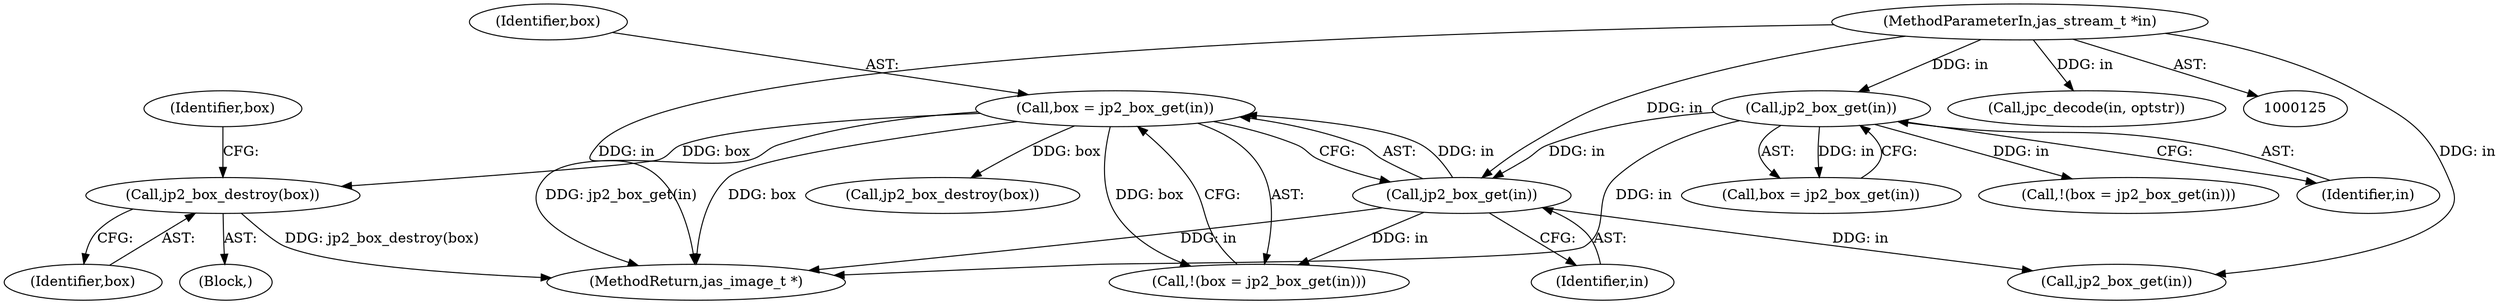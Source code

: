 digraph "0_jasper_d42b2388f7f8e0332c846675133acea151fc557a_33@pointer" {
"1000220" [label="(Call,jp2_box_destroy(box))"];
"1000204" [label="(Call,box = jp2_box_get(in))"];
"1000206" [label="(Call,jp2_box_get(in))"];
"1000167" [label="(Call,jp2_box_get(in))"];
"1000126" [label="(MethodParameterIn,jas_stream_t *in)"];
"1000220" [label="(Call,jp2_box_destroy(box))"];
"1000205" [label="(Identifier,box)"];
"1000221" [label="(Identifier,box)"];
"1000377" [label="(Call,jpc_decode(in, optstr))"];
"1000126" [label="(MethodParameterIn,jas_stream_t *in)"];
"1000231" [label="(Call,jp2_box_get(in))"];
"1000167" [label="(Call,jp2_box_get(in))"];
"1000164" [label="(Call,!(box = jp2_box_get(in)))"];
"1000223" [label="(Identifier,box)"];
"1001265" [label="(MethodReturn,jas_image_t *)"];
"1000128" [label="(Block,)"];
"1000168" [label="(Identifier,in)"];
"1000203" [label="(Call,!(box = jp2_box_get(in)))"];
"1000165" [label="(Call,box = jp2_box_get(in))"];
"1000206" [label="(Call,jp2_box_get(in))"];
"1000204" [label="(Call,box = jp2_box_get(in))"];
"1000207" [label="(Identifier,in)"];
"1001256" [label="(Call,jp2_box_destroy(box))"];
"1000220" -> "1000128"  [label="AST: "];
"1000220" -> "1000221"  [label="CFG: "];
"1000221" -> "1000220"  [label="AST: "];
"1000223" -> "1000220"  [label="CFG: "];
"1000220" -> "1001265"  [label="DDG: jp2_box_destroy(box)"];
"1000204" -> "1000220"  [label="DDG: box"];
"1000204" -> "1000203"  [label="AST: "];
"1000204" -> "1000206"  [label="CFG: "];
"1000205" -> "1000204"  [label="AST: "];
"1000206" -> "1000204"  [label="AST: "];
"1000203" -> "1000204"  [label="CFG: "];
"1000204" -> "1001265"  [label="DDG: jp2_box_get(in)"];
"1000204" -> "1001265"  [label="DDG: box"];
"1000204" -> "1000203"  [label="DDG: box"];
"1000206" -> "1000204"  [label="DDG: in"];
"1000204" -> "1001256"  [label="DDG: box"];
"1000206" -> "1000207"  [label="CFG: "];
"1000207" -> "1000206"  [label="AST: "];
"1000206" -> "1001265"  [label="DDG: in"];
"1000206" -> "1000203"  [label="DDG: in"];
"1000167" -> "1000206"  [label="DDG: in"];
"1000126" -> "1000206"  [label="DDG: in"];
"1000206" -> "1000231"  [label="DDG: in"];
"1000167" -> "1000165"  [label="AST: "];
"1000167" -> "1000168"  [label="CFG: "];
"1000168" -> "1000167"  [label="AST: "];
"1000165" -> "1000167"  [label="CFG: "];
"1000167" -> "1001265"  [label="DDG: in"];
"1000167" -> "1000164"  [label="DDG: in"];
"1000167" -> "1000165"  [label="DDG: in"];
"1000126" -> "1000167"  [label="DDG: in"];
"1000126" -> "1000125"  [label="AST: "];
"1000126" -> "1001265"  [label="DDG: in"];
"1000126" -> "1000231"  [label="DDG: in"];
"1000126" -> "1000377"  [label="DDG: in"];
}
